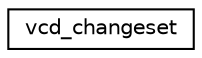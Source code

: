 digraph G
{
  edge [fontname="Helvetica",fontsize="10",labelfontname="Helvetica",labelfontsize="10"];
  node [fontname="Helvetica",fontsize="10",shape=record];
  rankdir="LR";
  Node1 [label="vcd_changeset",height=0.2,width=0.4,color="black", fillcolor="white", style="filled",URL="$structvcd__changeset.html"];
}
